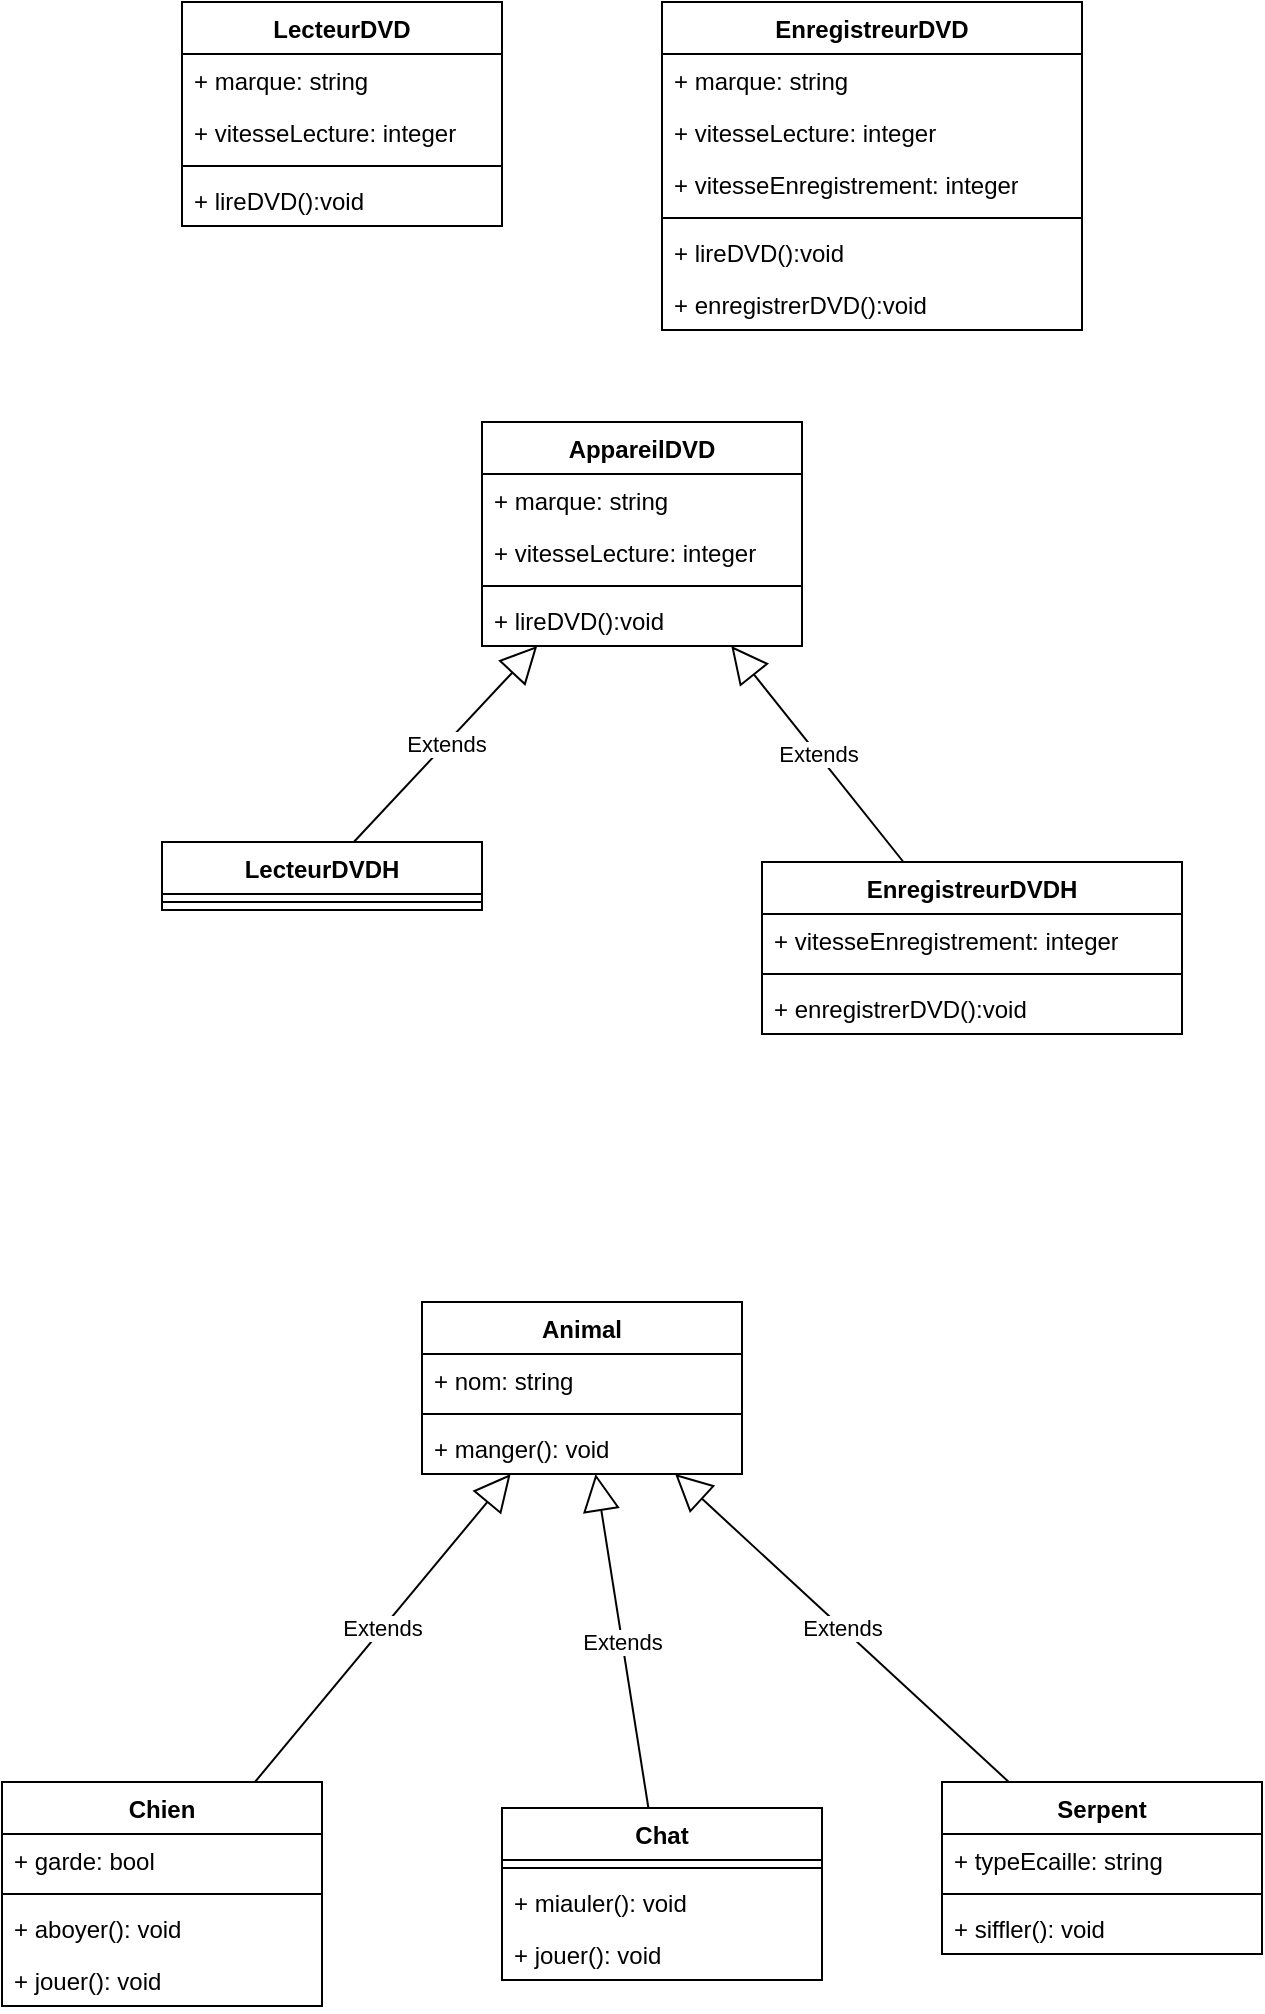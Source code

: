 <mxfile>
    <diagram name="Page-1" id="pWrHe5AolaJrUVZsAG_Y">
        <mxGraphModel dx="1078" dy="486" grid="1" gridSize="10" guides="1" tooltips="1" connect="1" arrows="1" fold="1" page="1" pageScale="1" pageWidth="850" pageHeight="1100" math="0" shadow="0">
            <root>
                <mxCell id="0"/>
                <mxCell id="1" parent="0"/>
                <mxCell id="NcqapopG9MdmplFO180e-1" value="LecteurDVD" style="swimlane;fontStyle=1;align=center;verticalAlign=top;childLayout=stackLayout;horizontal=1;startSize=26;horizontalStack=0;resizeParent=1;resizeParentMax=0;resizeLast=0;collapsible=1;marginBottom=0;whiteSpace=wrap;html=1;" parent="1" vertex="1">
                    <mxGeometry x="170" y="20" width="160" height="112" as="geometry"/>
                </mxCell>
                <mxCell id="NcqapopG9MdmplFO180e-2" value="+ marque: string" style="text;strokeColor=none;fillColor=none;align=left;verticalAlign=top;spacingLeft=4;spacingRight=4;overflow=hidden;rotatable=0;points=[[0,0.5],[1,0.5]];portConstraint=eastwest;whiteSpace=wrap;html=1;" parent="NcqapopG9MdmplFO180e-1" vertex="1">
                    <mxGeometry y="26" width="160" height="26" as="geometry"/>
                </mxCell>
                <mxCell id="NcqapopG9MdmplFO180e-5" value="+ vitesseLecture: integer" style="text;strokeColor=none;fillColor=none;align=left;verticalAlign=top;spacingLeft=4;spacingRight=4;overflow=hidden;rotatable=0;points=[[0,0.5],[1,0.5]];portConstraint=eastwest;whiteSpace=wrap;html=1;" parent="NcqapopG9MdmplFO180e-1" vertex="1">
                    <mxGeometry y="52" width="160" height="26" as="geometry"/>
                </mxCell>
                <mxCell id="NcqapopG9MdmplFO180e-3" value="" style="line;strokeWidth=1;fillColor=none;align=left;verticalAlign=middle;spacingTop=-1;spacingLeft=3;spacingRight=3;rotatable=0;labelPosition=right;points=[];portConstraint=eastwest;strokeColor=inherit;" parent="NcqapopG9MdmplFO180e-1" vertex="1">
                    <mxGeometry y="78" width="160" height="8" as="geometry"/>
                </mxCell>
                <mxCell id="NcqapopG9MdmplFO180e-4" value="+ lireDVD():void" style="text;strokeColor=none;fillColor=none;align=left;verticalAlign=top;spacingLeft=4;spacingRight=4;overflow=hidden;rotatable=0;points=[[0,0.5],[1,0.5]];portConstraint=eastwest;whiteSpace=wrap;html=1;" parent="NcqapopG9MdmplFO180e-1" vertex="1">
                    <mxGeometry y="86" width="160" height="26" as="geometry"/>
                </mxCell>
                <mxCell id="NcqapopG9MdmplFO180e-6" value="EnregistreurDVD" style="swimlane;fontStyle=1;align=center;verticalAlign=top;childLayout=stackLayout;horizontal=1;startSize=26;horizontalStack=0;resizeParent=1;resizeParentMax=0;resizeLast=0;collapsible=1;marginBottom=0;whiteSpace=wrap;html=1;" parent="1" vertex="1">
                    <mxGeometry x="410" y="20" width="210" height="164" as="geometry"/>
                </mxCell>
                <mxCell id="NcqapopG9MdmplFO180e-7" value="+ marque: string" style="text;strokeColor=none;fillColor=none;align=left;verticalAlign=top;spacingLeft=4;spacingRight=4;overflow=hidden;rotatable=0;points=[[0,0.5],[1,0.5]];portConstraint=eastwest;whiteSpace=wrap;html=1;" parent="NcqapopG9MdmplFO180e-6" vertex="1">
                    <mxGeometry y="26" width="210" height="26" as="geometry"/>
                </mxCell>
                <mxCell id="NcqapopG9MdmplFO180e-8" value="+ vitesseLecture: integer" style="text;strokeColor=none;fillColor=none;align=left;verticalAlign=top;spacingLeft=4;spacingRight=4;overflow=hidden;rotatable=0;points=[[0,0.5],[1,0.5]];portConstraint=eastwest;whiteSpace=wrap;html=1;" parent="NcqapopG9MdmplFO180e-6" vertex="1">
                    <mxGeometry y="52" width="210" height="26" as="geometry"/>
                </mxCell>
                <mxCell id="NcqapopG9MdmplFO180e-11" value="+ vitesseEnregistrement: integer" style="text;strokeColor=none;fillColor=none;align=left;verticalAlign=top;spacingLeft=4;spacingRight=4;overflow=hidden;rotatable=0;points=[[0,0.5],[1,0.5]];portConstraint=eastwest;whiteSpace=wrap;html=1;" parent="NcqapopG9MdmplFO180e-6" vertex="1">
                    <mxGeometry y="78" width="210" height="26" as="geometry"/>
                </mxCell>
                <mxCell id="NcqapopG9MdmplFO180e-9" value="" style="line;strokeWidth=1;fillColor=none;align=left;verticalAlign=middle;spacingTop=-1;spacingLeft=3;spacingRight=3;rotatable=0;labelPosition=right;points=[];portConstraint=eastwest;strokeColor=inherit;" parent="NcqapopG9MdmplFO180e-6" vertex="1">
                    <mxGeometry y="104" width="210" height="8" as="geometry"/>
                </mxCell>
                <mxCell id="NcqapopG9MdmplFO180e-10" value="+ lireDVD():void" style="text;strokeColor=none;fillColor=none;align=left;verticalAlign=top;spacingLeft=4;spacingRight=4;overflow=hidden;rotatable=0;points=[[0,0.5],[1,0.5]];portConstraint=eastwest;whiteSpace=wrap;html=1;" parent="NcqapopG9MdmplFO180e-6" vertex="1">
                    <mxGeometry y="112" width="210" height="26" as="geometry"/>
                </mxCell>
                <mxCell id="NcqapopG9MdmplFO180e-12" value="+ enregistrerDVD():void" style="text;strokeColor=none;fillColor=none;align=left;verticalAlign=top;spacingLeft=4;spacingRight=4;overflow=hidden;rotatable=0;points=[[0,0.5],[1,0.5]];portConstraint=eastwest;whiteSpace=wrap;html=1;" parent="NcqapopG9MdmplFO180e-6" vertex="1">
                    <mxGeometry y="138" width="210" height="26" as="geometry"/>
                </mxCell>
                <mxCell id="NcqapopG9MdmplFO180e-13" value="LecteurDVDH" style="swimlane;fontStyle=1;align=center;verticalAlign=top;childLayout=stackLayout;horizontal=1;startSize=26;horizontalStack=0;resizeParent=1;resizeParentMax=0;resizeLast=0;collapsible=1;marginBottom=0;whiteSpace=wrap;html=1;" parent="1" vertex="1">
                    <mxGeometry x="160" y="440" width="160" height="34" as="geometry"/>
                </mxCell>
                <mxCell id="NcqapopG9MdmplFO180e-16" value="" style="line;strokeWidth=1;fillColor=none;align=left;verticalAlign=middle;spacingTop=-1;spacingLeft=3;spacingRight=3;rotatable=0;labelPosition=right;points=[];portConstraint=eastwest;strokeColor=inherit;" parent="NcqapopG9MdmplFO180e-13" vertex="1">
                    <mxGeometry y="26" width="160" height="8" as="geometry"/>
                </mxCell>
                <mxCell id="NcqapopG9MdmplFO180e-18" value="EnregistreurDVDH" style="swimlane;fontStyle=1;align=center;verticalAlign=top;childLayout=stackLayout;horizontal=1;startSize=26;horizontalStack=0;resizeParent=1;resizeParentMax=0;resizeLast=0;collapsible=1;marginBottom=0;whiteSpace=wrap;html=1;" parent="1" vertex="1">
                    <mxGeometry x="460" y="450" width="210" height="86" as="geometry"/>
                </mxCell>
                <mxCell id="NcqapopG9MdmplFO180e-21" value="+ vitesseEnregistrement: integer" style="text;strokeColor=none;fillColor=none;align=left;verticalAlign=top;spacingLeft=4;spacingRight=4;overflow=hidden;rotatable=0;points=[[0,0.5],[1,0.5]];portConstraint=eastwest;whiteSpace=wrap;html=1;" parent="NcqapopG9MdmplFO180e-18" vertex="1">
                    <mxGeometry y="26" width="210" height="26" as="geometry"/>
                </mxCell>
                <mxCell id="NcqapopG9MdmplFO180e-22" value="" style="line;strokeWidth=1;fillColor=none;align=left;verticalAlign=middle;spacingTop=-1;spacingLeft=3;spacingRight=3;rotatable=0;labelPosition=right;points=[];portConstraint=eastwest;strokeColor=inherit;" parent="NcqapopG9MdmplFO180e-18" vertex="1">
                    <mxGeometry y="52" width="210" height="8" as="geometry"/>
                </mxCell>
                <mxCell id="NcqapopG9MdmplFO180e-24" value="+ enregistrerDVD():void" style="text;strokeColor=none;fillColor=none;align=left;verticalAlign=top;spacingLeft=4;spacingRight=4;overflow=hidden;rotatable=0;points=[[0,0.5],[1,0.5]];portConstraint=eastwest;whiteSpace=wrap;html=1;" parent="NcqapopG9MdmplFO180e-18" vertex="1">
                    <mxGeometry y="60" width="210" height="26" as="geometry"/>
                </mxCell>
                <mxCell id="NcqapopG9MdmplFO180e-25" value="AppareilDVD" style="swimlane;fontStyle=1;align=center;verticalAlign=top;childLayout=stackLayout;horizontal=1;startSize=26;horizontalStack=0;resizeParent=1;resizeParentMax=0;resizeLast=0;collapsible=1;marginBottom=0;whiteSpace=wrap;html=1;" parent="1" vertex="1">
                    <mxGeometry x="320" y="230" width="160" height="112" as="geometry"/>
                </mxCell>
                <mxCell id="NcqapopG9MdmplFO180e-26" value="+ marque: string" style="text;strokeColor=none;fillColor=none;align=left;verticalAlign=top;spacingLeft=4;spacingRight=4;overflow=hidden;rotatable=0;points=[[0,0.5],[1,0.5]];portConstraint=eastwest;whiteSpace=wrap;html=1;" parent="NcqapopG9MdmplFO180e-25" vertex="1">
                    <mxGeometry y="26" width="160" height="26" as="geometry"/>
                </mxCell>
                <mxCell id="NcqapopG9MdmplFO180e-27" value="+ vitesseLecture: integer" style="text;strokeColor=none;fillColor=none;align=left;verticalAlign=top;spacingLeft=4;spacingRight=4;overflow=hidden;rotatable=0;points=[[0,0.5],[1,0.5]];portConstraint=eastwest;whiteSpace=wrap;html=1;" parent="NcqapopG9MdmplFO180e-25" vertex="1">
                    <mxGeometry y="52" width="160" height="26" as="geometry"/>
                </mxCell>
                <mxCell id="NcqapopG9MdmplFO180e-28" value="" style="line;strokeWidth=1;fillColor=none;align=left;verticalAlign=middle;spacingTop=-1;spacingLeft=3;spacingRight=3;rotatable=0;labelPosition=right;points=[];portConstraint=eastwest;strokeColor=inherit;" parent="NcqapopG9MdmplFO180e-25" vertex="1">
                    <mxGeometry y="78" width="160" height="8" as="geometry"/>
                </mxCell>
                <mxCell id="NcqapopG9MdmplFO180e-29" value="+ lireDVD():void" style="text;strokeColor=none;fillColor=none;align=left;verticalAlign=top;spacingLeft=4;spacingRight=4;overflow=hidden;rotatable=0;points=[[0,0.5],[1,0.5]];portConstraint=eastwest;whiteSpace=wrap;html=1;" parent="NcqapopG9MdmplFO180e-25" vertex="1">
                    <mxGeometry y="86" width="160" height="26" as="geometry"/>
                </mxCell>
                <mxCell id="NcqapopG9MdmplFO180e-30" value="Extends" style="endArrow=block;endSize=16;endFill=0;html=1;rounded=0;" parent="1" source="NcqapopG9MdmplFO180e-13" target="NcqapopG9MdmplFO180e-25" edge="1">
                    <mxGeometry width="160" relative="1" as="geometry">
                        <mxPoint x="370" y="400" as="sourcePoint"/>
                        <mxPoint x="530" y="400" as="targetPoint"/>
                    </mxGeometry>
                </mxCell>
                <mxCell id="NcqapopG9MdmplFO180e-31" value="Extends" style="endArrow=block;endSize=16;endFill=0;html=1;rounded=0;" parent="1" source="NcqapopG9MdmplFO180e-18" target="NcqapopG9MdmplFO180e-25" edge="1">
                    <mxGeometry width="160" relative="1" as="geometry">
                        <mxPoint x="266" y="450" as="sourcePoint"/>
                        <mxPoint x="358" y="352" as="targetPoint"/>
                    </mxGeometry>
                </mxCell>
                <mxCell id="NcqapopG9MdmplFO180e-32" value="Chien" style="swimlane;fontStyle=1;align=center;verticalAlign=top;childLayout=stackLayout;horizontal=1;startSize=26;horizontalStack=0;resizeParent=1;resizeParentMax=0;resizeLast=0;collapsible=1;marginBottom=0;whiteSpace=wrap;html=1;" parent="1" vertex="1">
                    <mxGeometry x="80" y="910" width="160" height="112" as="geometry"/>
                </mxCell>
                <mxCell id="NcqapopG9MdmplFO180e-33" value="+ garde: bool" style="text;strokeColor=none;fillColor=none;align=left;verticalAlign=top;spacingLeft=4;spacingRight=4;overflow=hidden;rotatable=0;points=[[0,0.5],[1,0.5]];portConstraint=eastwest;whiteSpace=wrap;html=1;" parent="NcqapopG9MdmplFO180e-32" vertex="1">
                    <mxGeometry y="26" width="160" height="26" as="geometry"/>
                </mxCell>
                <mxCell id="NcqapopG9MdmplFO180e-34" value="" style="line;strokeWidth=1;fillColor=none;align=left;verticalAlign=middle;spacingTop=-1;spacingLeft=3;spacingRight=3;rotatable=0;labelPosition=right;points=[];portConstraint=eastwest;strokeColor=inherit;" parent="NcqapopG9MdmplFO180e-32" vertex="1">
                    <mxGeometry y="52" width="160" height="8" as="geometry"/>
                </mxCell>
                <mxCell id="NcqapopG9MdmplFO180e-35" value="+ aboyer(): void" style="text;strokeColor=none;fillColor=none;align=left;verticalAlign=top;spacingLeft=4;spacingRight=4;overflow=hidden;rotatable=0;points=[[0,0.5],[1,0.5]];portConstraint=eastwest;whiteSpace=wrap;html=1;" parent="NcqapopG9MdmplFO180e-32" vertex="1">
                    <mxGeometry y="60" width="160" height="26" as="geometry"/>
                </mxCell>
                <mxCell id="NcqapopG9MdmplFO180e-36" value="+ jouer(): void" style="text;strokeColor=none;fillColor=none;align=left;verticalAlign=top;spacingLeft=4;spacingRight=4;overflow=hidden;rotatable=0;points=[[0,0.5],[1,0.5]];portConstraint=eastwest;whiteSpace=wrap;html=1;" parent="NcqapopG9MdmplFO180e-32" vertex="1">
                    <mxGeometry y="86" width="160" height="26" as="geometry"/>
                </mxCell>
                <mxCell id="NcqapopG9MdmplFO180e-38" value="Chat" style="swimlane;fontStyle=1;align=center;verticalAlign=top;childLayout=stackLayout;horizontal=1;startSize=26;horizontalStack=0;resizeParent=1;resizeParentMax=0;resizeLast=0;collapsible=1;marginBottom=0;whiteSpace=wrap;html=1;" parent="1" vertex="1">
                    <mxGeometry x="330" y="923" width="160" height="86" as="geometry"/>
                </mxCell>
                <mxCell id="NcqapopG9MdmplFO180e-40" value="" style="line;strokeWidth=1;fillColor=none;align=left;verticalAlign=middle;spacingTop=-1;spacingLeft=3;spacingRight=3;rotatable=0;labelPosition=right;points=[];portConstraint=eastwest;strokeColor=inherit;" parent="NcqapopG9MdmplFO180e-38" vertex="1">
                    <mxGeometry y="26" width="160" height="8" as="geometry"/>
                </mxCell>
                <mxCell id="NcqapopG9MdmplFO180e-41" value="+ miauler(): void" style="text;strokeColor=none;fillColor=none;align=left;verticalAlign=top;spacingLeft=4;spacingRight=4;overflow=hidden;rotatable=0;points=[[0,0.5],[1,0.5]];portConstraint=eastwest;whiteSpace=wrap;html=1;" parent="NcqapopG9MdmplFO180e-38" vertex="1">
                    <mxGeometry y="34" width="160" height="26" as="geometry"/>
                </mxCell>
                <mxCell id="NcqapopG9MdmplFO180e-42" value="+ jouer(): void" style="text;strokeColor=none;fillColor=none;align=left;verticalAlign=top;spacingLeft=4;spacingRight=4;overflow=hidden;rotatable=0;points=[[0,0.5],[1,0.5]];portConstraint=eastwest;whiteSpace=wrap;html=1;" parent="NcqapopG9MdmplFO180e-38" vertex="1">
                    <mxGeometry y="60" width="160" height="26" as="geometry"/>
                </mxCell>
                <mxCell id="NcqapopG9MdmplFO180e-44" value="Serpent" style="swimlane;fontStyle=1;align=center;verticalAlign=top;childLayout=stackLayout;horizontal=1;startSize=26;horizontalStack=0;resizeParent=1;resizeParentMax=0;resizeLast=0;collapsible=1;marginBottom=0;whiteSpace=wrap;html=1;" parent="1" vertex="1">
                    <mxGeometry x="550" y="910" width="160" height="86" as="geometry"/>
                </mxCell>
                <mxCell id="NcqapopG9MdmplFO180e-56" value="+ typeEcaille: string" style="text;strokeColor=none;fillColor=none;align=left;verticalAlign=top;spacingLeft=4;spacingRight=4;overflow=hidden;rotatable=0;points=[[0,0.5],[1,0.5]];portConstraint=eastwest;whiteSpace=wrap;html=1;" parent="NcqapopG9MdmplFO180e-44" vertex="1">
                    <mxGeometry y="26" width="160" height="26" as="geometry"/>
                </mxCell>
                <mxCell id="NcqapopG9MdmplFO180e-46" value="" style="line;strokeWidth=1;fillColor=none;align=left;verticalAlign=middle;spacingTop=-1;spacingLeft=3;spacingRight=3;rotatable=0;labelPosition=right;points=[];portConstraint=eastwest;strokeColor=inherit;" parent="NcqapopG9MdmplFO180e-44" vertex="1">
                    <mxGeometry y="52" width="160" height="8" as="geometry"/>
                </mxCell>
                <mxCell id="NcqapopG9MdmplFO180e-47" value="+ siffler(): void" style="text;strokeColor=none;fillColor=none;align=left;verticalAlign=top;spacingLeft=4;spacingRight=4;overflow=hidden;rotatable=0;points=[[0,0.5],[1,0.5]];portConstraint=eastwest;whiteSpace=wrap;html=1;" parent="NcqapopG9MdmplFO180e-44" vertex="1">
                    <mxGeometry y="60" width="160" height="26" as="geometry"/>
                </mxCell>
                <mxCell id="NcqapopG9MdmplFO180e-50" value="Animal" style="swimlane;fontStyle=1;align=center;verticalAlign=top;childLayout=stackLayout;horizontal=1;startSize=26;horizontalStack=0;resizeParent=1;resizeParentMax=0;resizeLast=0;collapsible=1;marginBottom=0;whiteSpace=wrap;html=1;" parent="1" vertex="1">
                    <mxGeometry x="290" y="670" width="160" height="86" as="geometry"/>
                </mxCell>
                <mxCell id="NcqapopG9MdmplFO180e-51" value="+ nom: string" style="text;strokeColor=none;fillColor=none;align=left;verticalAlign=top;spacingLeft=4;spacingRight=4;overflow=hidden;rotatable=0;points=[[0,0.5],[1,0.5]];portConstraint=eastwest;whiteSpace=wrap;html=1;" parent="NcqapopG9MdmplFO180e-50" vertex="1">
                    <mxGeometry y="26" width="160" height="26" as="geometry"/>
                </mxCell>
                <mxCell id="NcqapopG9MdmplFO180e-52" value="" style="line;strokeWidth=1;fillColor=none;align=left;verticalAlign=middle;spacingTop=-1;spacingLeft=3;spacingRight=3;rotatable=0;labelPosition=right;points=[];portConstraint=eastwest;strokeColor=inherit;" parent="NcqapopG9MdmplFO180e-50" vertex="1">
                    <mxGeometry y="52" width="160" height="8" as="geometry"/>
                </mxCell>
                <mxCell id="NcqapopG9MdmplFO180e-55" value="+ manger(): void" style="text;strokeColor=none;fillColor=none;align=left;verticalAlign=top;spacingLeft=4;spacingRight=4;overflow=hidden;rotatable=0;points=[[0,0.5],[1,0.5]];portConstraint=eastwest;whiteSpace=wrap;html=1;" parent="NcqapopG9MdmplFO180e-50" vertex="1">
                    <mxGeometry y="60" width="160" height="26" as="geometry"/>
                </mxCell>
                <mxCell id="NcqapopG9MdmplFO180e-60" value="Extends" style="endArrow=block;endSize=16;endFill=0;html=1;rounded=0;" parent="1" source="NcqapopG9MdmplFO180e-32" target="NcqapopG9MdmplFO180e-50" edge="1">
                    <mxGeometry width="160" relative="1" as="geometry">
                        <mxPoint x="290" y="960" as="sourcePoint"/>
                        <mxPoint x="450" y="960" as="targetPoint"/>
                    </mxGeometry>
                </mxCell>
                <mxCell id="NcqapopG9MdmplFO180e-61" value="Extends" style="endArrow=block;endSize=16;endFill=0;html=1;rounded=0;" parent="1" source="NcqapopG9MdmplFO180e-38" target="NcqapopG9MdmplFO180e-50" edge="1">
                    <mxGeometry width="160" relative="1" as="geometry">
                        <mxPoint x="232" y="920" as="sourcePoint"/>
                        <mxPoint x="348" y="766" as="targetPoint"/>
                    </mxGeometry>
                </mxCell>
                <mxCell id="NcqapopG9MdmplFO180e-62" value="Extends" style="endArrow=block;endSize=16;endFill=0;html=1;rounded=0;" parent="1" source="NcqapopG9MdmplFO180e-44" target="NcqapopG9MdmplFO180e-50" edge="1">
                    <mxGeometry width="160" relative="1" as="geometry">
                        <mxPoint x="410" y="933" as="sourcePoint"/>
                        <mxPoint x="386" y="766" as="targetPoint"/>
                    </mxGeometry>
                </mxCell>
            </root>
        </mxGraphModel>
    </diagram>
</mxfile>